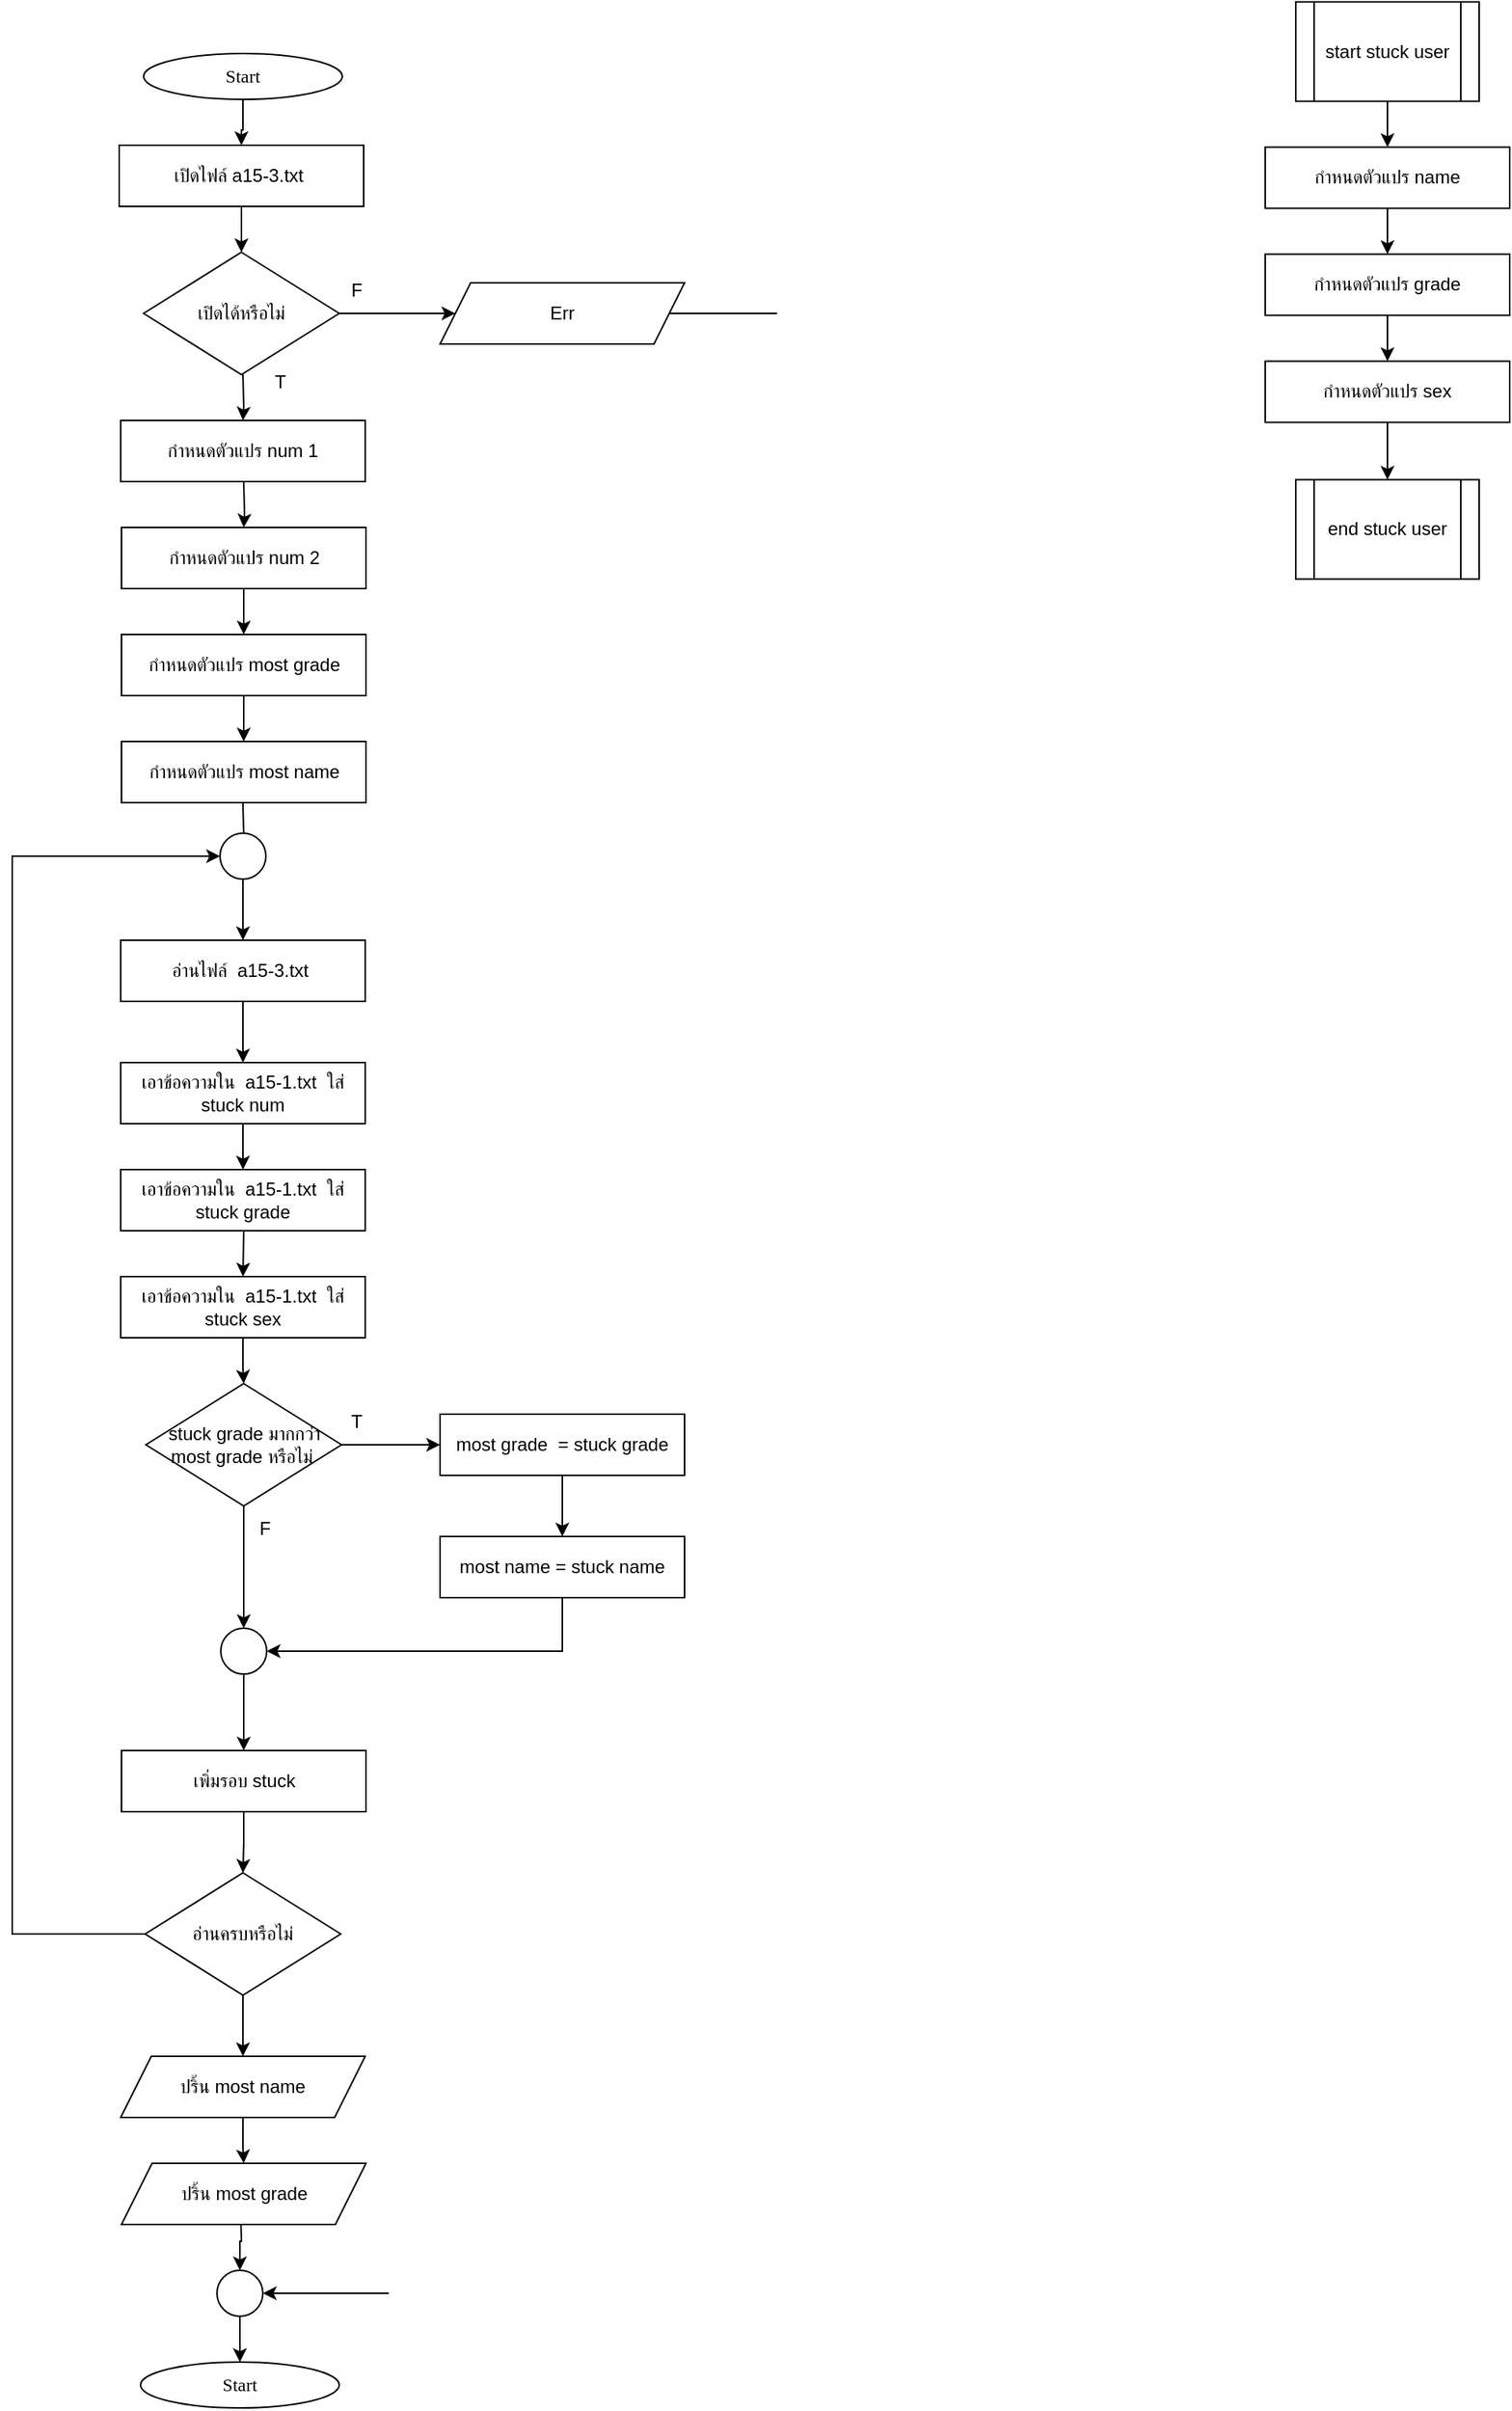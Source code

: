 <mxfile version="25.0.3">
  <diagram name="Page-1" id="5L7ycaw2H0oaa92ox-Zj">
    <mxGraphModel dx="3827" dy="2714" grid="1" gridSize="10" guides="1" tooltips="1" connect="1" arrows="1" fold="1" page="1" pageScale="1" pageWidth="850" pageHeight="1100" math="0" shadow="0">
      <root>
        <mxCell id="0" />
        <mxCell id="1" parent="0" />
        <mxCell id="ogAUvbK4PANWK9_vHTJE-1" value="" style="edgeStyle=orthogonalEdgeStyle;rounded=0;orthogonalLoop=1;jettySize=auto;html=1;" edge="1" parent="1" source="ogAUvbK4PANWK9_vHTJE-2" target="ogAUvbK4PANWK9_vHTJE-4">
          <mxGeometry relative="1" as="geometry" />
        </mxCell>
        <mxCell id="ogAUvbK4PANWK9_vHTJE-2" value="&lt;font data-font-src=&quot;https://fonts.googleapis.com/css?family=Sarabun&quot; face=&quot;Sarabun&quot;&gt;Start&lt;/font&gt;" style="ellipse;whiteSpace=wrap;html=1;" vertex="1" parent="1">
          <mxGeometry x="-664.0" y="-1040" width="130" height="30" as="geometry" />
        </mxCell>
        <mxCell id="ogAUvbK4PANWK9_vHTJE-3" value="" style="edgeStyle=orthogonalEdgeStyle;rounded=0;orthogonalLoop=1;jettySize=auto;html=1;" edge="1" parent="1" source="ogAUvbK4PANWK9_vHTJE-4" target="ogAUvbK4PANWK9_vHTJE-7">
          <mxGeometry relative="1" as="geometry" />
        </mxCell>
        <mxCell id="ogAUvbK4PANWK9_vHTJE-4" value="เปิดไฟล์&amp;nbsp;a15-3.txt&amp;nbsp;&lt;span style=&quot;color: rgba(0, 0, 0, 0); font-family: monospace; font-size: 0px; text-align: start; text-wrap-mode: nowrap;&quot;&gt;%3CmxGraphModel%3E%3Croot%3E%3CmxCell%20id%3D%220%22%2F%3E%3CmxCell%20id%3D%221%22%20parent%3D%220%22%2F%3E%3CmxCell%20id%3D%222%22%20value%3D%22%E0%B8%81%E0%B8%B3%E0%B8%AB%E0%B8%99%E0%B8%94%E0%B8%95%E0%B8%B1%E0%B8%A7%E0%B9%81%E0%B8%9B%E0%B8%A3%20arr%22%20style%3D%22rounded%3D0%3BwhiteSpace%3Dwrap%3Bhtml%3D1%3B%22%20vertex%3D%221%22%20parent%3D%221%22%3E%3CmxGeometry%20x%3D%22-680%22%20y%3D%22-980%22%20width%3D%22160%22%20height%3D%2240%22%20as%3D%22geometry%22%2F%3E%3C%2FmxCell%3E%3C%2Froot%3E%3C%2FmxGraphModel%3E&lt;/span&gt;" style="rounded=0;whiteSpace=wrap;html=1;" vertex="1" parent="1">
          <mxGeometry x="-680" y="-980" width="160" height="40" as="geometry" />
        </mxCell>
        <mxCell id="ogAUvbK4PANWK9_vHTJE-6" value="" style="edgeStyle=orthogonalEdgeStyle;rounded=0;orthogonalLoop=1;jettySize=auto;html=1;" edge="1" parent="1" source="ogAUvbK4PANWK9_vHTJE-7" target="ogAUvbK4PANWK9_vHTJE-16">
          <mxGeometry relative="1" as="geometry" />
        </mxCell>
        <mxCell id="ogAUvbK4PANWK9_vHTJE-7" value="เปิดได้หรือไม่" style="rhombus;whiteSpace=wrap;html=1;" vertex="1" parent="1">
          <mxGeometry x="-664" y="-910" width="128" height="80" as="geometry" />
        </mxCell>
        <mxCell id="ogAUvbK4PANWK9_vHTJE-10" value="" style="edgeStyle=orthogonalEdgeStyle;rounded=0;orthogonalLoop=1;jettySize=auto;html=1;" edge="1" parent="1" source="ogAUvbK4PANWK9_vHTJE-11" target="ogAUvbK4PANWK9_vHTJE-13">
          <mxGeometry relative="1" as="geometry" />
        </mxCell>
        <mxCell id="ogAUvbK4PANWK9_vHTJE-11" value="อ่านไฟล์&amp;nbsp;&amp;nbsp;a15-3.txt&amp;nbsp;" style="rounded=0;whiteSpace=wrap;html=1;" vertex="1" parent="1">
          <mxGeometry x="-679" y="-460" width="160" height="40" as="geometry" />
        </mxCell>
        <mxCell id="ogAUvbK4PANWK9_vHTJE-12" value="" style="edgeStyle=orthogonalEdgeStyle;rounded=0;orthogonalLoop=1;jettySize=auto;html=1;" edge="1" parent="1" source="ogAUvbK4PANWK9_vHTJE-13">
          <mxGeometry relative="1" as="geometry">
            <mxPoint x="-598.98" y="-310" as="targetPoint" />
          </mxGeometry>
        </mxCell>
        <mxCell id="ogAUvbK4PANWK9_vHTJE-13" value="เอาข้อความใน&amp;nbsp;&amp;nbsp;a15-1.txt&amp;nbsp; ใส่ stuck num" style="rounded=0;whiteSpace=wrap;html=1;" vertex="1" parent="1">
          <mxGeometry x="-679" y="-380" width="160" height="40" as="geometry" />
        </mxCell>
        <mxCell id="ogAUvbK4PANWK9_vHTJE-88" style="edgeStyle=orthogonalEdgeStyle;rounded=0;orthogonalLoop=1;jettySize=auto;html=1;entryX=1;entryY=0.5;entryDx=0;entryDy=0;" edge="1" parent="1" source="ogAUvbK4PANWK9_vHTJE-16" target="ogAUvbK4PANWK9_vHTJE-19">
          <mxGeometry relative="1" as="geometry">
            <Array as="points">
              <mxPoint x="-230" y="-870" />
              <mxPoint x="-230" y="425" />
            </Array>
          </mxGeometry>
        </mxCell>
        <mxCell id="ogAUvbK4PANWK9_vHTJE-16" value="Err" style="rounded=0;whiteSpace=wrap;html=1;shape=parallelogram;perimeter=parallelogramPerimeter;fixedSize=1;" vertex="1" parent="1">
          <mxGeometry x="-470" y="-890" width="160" height="40" as="geometry" />
        </mxCell>
        <mxCell id="ogAUvbK4PANWK9_vHTJE-17" value="&lt;font data-font-src=&quot;https://fonts.googleapis.com/css?family=Sarabun&quot; face=&quot;Sarabun&quot;&gt;Start&lt;/font&gt;" style="ellipse;whiteSpace=wrap;html=1;" vertex="1" parent="1">
          <mxGeometry x="-666.0" y="470" width="130" height="30" as="geometry" />
        </mxCell>
        <mxCell id="ogAUvbK4PANWK9_vHTJE-18" value="" style="edgeStyle=orthogonalEdgeStyle;rounded=0;orthogonalLoop=1;jettySize=auto;html=1;" edge="1" parent="1" source="ogAUvbK4PANWK9_vHTJE-19">
          <mxGeometry relative="1" as="geometry">
            <mxPoint x="-601.0" y="470" as="targetPoint" />
          </mxGeometry>
        </mxCell>
        <mxCell id="ogAUvbK4PANWK9_vHTJE-19" value="" style="ellipse;whiteSpace=wrap;html=1;aspect=fixed;" vertex="1" parent="1">
          <mxGeometry x="-616" y="410" width="30" height="30" as="geometry" />
        </mxCell>
        <mxCell id="ogAUvbK4PANWK9_vHTJE-20" value="" style="edgeStyle=orthogonalEdgeStyle;rounded=0;orthogonalLoop=1;jettySize=auto;html=1;" edge="1" parent="1" target="ogAUvbK4PANWK9_vHTJE-21">
          <mxGeometry relative="1" as="geometry">
            <mxPoint x="-599" y="-830" as="sourcePoint" />
          </mxGeometry>
        </mxCell>
        <mxCell id="ogAUvbK4PANWK9_vHTJE-21" value="กำหนดตัวแปร num 1" style="rounded=0;whiteSpace=wrap;html=1;" vertex="1" parent="1">
          <mxGeometry x="-679" y="-800" width="160" height="40" as="geometry" />
        </mxCell>
        <mxCell id="ogAUvbK4PANWK9_vHTJE-27" value="" style="edgeStyle=orthogonalEdgeStyle;rounded=0;orthogonalLoop=1;jettySize=auto;html=1;" edge="1" target="ogAUvbK4PANWK9_vHTJE-28" parent="1">
          <mxGeometry relative="1" as="geometry">
            <mxPoint x="-598.5" y="-760" as="sourcePoint" />
          </mxGeometry>
        </mxCell>
        <mxCell id="ogAUvbK4PANWK9_vHTJE-34" value="" style="edgeStyle=orthogonalEdgeStyle;rounded=0;orthogonalLoop=1;jettySize=auto;html=1;" edge="1" parent="1" target="ogAUvbK4PANWK9_vHTJE-33">
          <mxGeometry relative="1" as="geometry">
            <mxPoint x="-599.038" y="-550" as="sourcePoint" />
          </mxGeometry>
        </mxCell>
        <mxCell id="ogAUvbK4PANWK9_vHTJE-49" value="" style="edgeStyle=orthogonalEdgeStyle;rounded=0;orthogonalLoop=1;jettySize=auto;html=1;" edge="1" parent="1" source="ogAUvbK4PANWK9_vHTJE-28" target="ogAUvbK4PANWK9_vHTJE-48">
          <mxGeometry relative="1" as="geometry" />
        </mxCell>
        <mxCell id="ogAUvbK4PANWK9_vHTJE-28" value="กำหนดตัวแปร num 2" style="rounded=0;whiteSpace=wrap;html=1;" vertex="1" parent="1">
          <mxGeometry x="-678.5" y="-730" width="160" height="40" as="geometry" />
        </mxCell>
        <mxCell id="ogAUvbK4PANWK9_vHTJE-82" style="edgeStyle=orthogonalEdgeStyle;rounded=0;orthogonalLoop=1;jettySize=auto;html=1;entryX=0;entryY=0.5;entryDx=0;entryDy=0;" edge="1" parent="1" source="ogAUvbK4PANWK9_vHTJE-30" target="ogAUvbK4PANWK9_vHTJE-33">
          <mxGeometry relative="1" as="geometry">
            <Array as="points">
              <mxPoint x="-750" y="190" />
              <mxPoint x="-750" y="-515" />
            </Array>
          </mxGeometry>
        </mxCell>
        <mxCell id="ogAUvbK4PANWK9_vHTJE-85" value="" style="edgeStyle=orthogonalEdgeStyle;rounded=0;orthogonalLoop=1;jettySize=auto;html=1;" edge="1" parent="1" source="ogAUvbK4PANWK9_vHTJE-30" target="ogAUvbK4PANWK9_vHTJE-84">
          <mxGeometry relative="1" as="geometry" />
        </mxCell>
        <mxCell id="ogAUvbK4PANWK9_vHTJE-30" value="อ่านครบหรือไม่" style="rhombus;whiteSpace=wrap;html=1;" vertex="1" parent="1">
          <mxGeometry x="-663" y="150" width="128" height="80" as="geometry" />
        </mxCell>
        <mxCell id="ogAUvbK4PANWK9_vHTJE-37" value="" style="edgeStyle=orthogonalEdgeStyle;rounded=0;orthogonalLoop=1;jettySize=auto;html=1;" edge="1" parent="1" source="ogAUvbK4PANWK9_vHTJE-33" target="ogAUvbK4PANWK9_vHTJE-11">
          <mxGeometry relative="1" as="geometry" />
        </mxCell>
        <mxCell id="ogAUvbK4PANWK9_vHTJE-33" value="" style="ellipse;whiteSpace=wrap;html=1;aspect=fixed;" vertex="1" parent="1">
          <mxGeometry x="-614" y="-530" width="30" height="30" as="geometry" />
        </mxCell>
        <mxCell id="ogAUvbK4PANWK9_vHTJE-40" value="T" style="text;html=1;align=center;verticalAlign=middle;resizable=0;points=[];autosize=1;strokeColor=none;fillColor=none;" vertex="1" parent="1">
          <mxGeometry x="-590" y="-840" width="30" height="30" as="geometry" />
        </mxCell>
        <mxCell id="ogAUvbK4PANWK9_vHTJE-41" value="F" style="text;html=1;align=center;verticalAlign=middle;resizable=0;points=[];autosize=1;strokeColor=none;fillColor=none;" vertex="1" parent="1">
          <mxGeometry x="-540" y="-900" width="30" height="30" as="geometry" />
        </mxCell>
        <mxCell id="ogAUvbK4PANWK9_vHTJE-46" value="" style="edgeStyle=orthogonalEdgeStyle;rounded=0;orthogonalLoop=1;jettySize=auto;html=1;" edge="1" parent="1" target="ogAUvbK4PANWK9_vHTJE-19">
          <mxGeometry relative="1" as="geometry">
            <mxPoint x="-600.545" y="370.0" as="sourcePoint" />
          </mxGeometry>
        </mxCell>
        <mxCell id="ogAUvbK4PANWK9_vHTJE-61" value="" style="edgeStyle=orthogonalEdgeStyle;rounded=0;orthogonalLoop=1;jettySize=auto;html=1;" edge="1" parent="1" source="ogAUvbK4PANWK9_vHTJE-48" target="ogAUvbK4PANWK9_vHTJE-60">
          <mxGeometry relative="1" as="geometry" />
        </mxCell>
        <mxCell id="ogAUvbK4PANWK9_vHTJE-48" value="กำหนดตัวแปร most grade" style="rounded=0;whiteSpace=wrap;html=1;" vertex="1" parent="1">
          <mxGeometry x="-678.5" y="-660" width="160" height="40" as="geometry" />
        </mxCell>
        <mxCell id="ogAUvbK4PANWK9_vHTJE-53" value="" style="edgeStyle=orthogonalEdgeStyle;rounded=0;orthogonalLoop=1;jettySize=auto;html=1;" edge="1" parent="1" source="ogAUvbK4PANWK9_vHTJE-51" target="ogAUvbK4PANWK9_vHTJE-52">
          <mxGeometry relative="1" as="geometry" />
        </mxCell>
        <mxCell id="ogAUvbK4PANWK9_vHTJE-51" value="start stuck user" style="shape=process;whiteSpace=wrap;html=1;backgroundOutline=1;" vertex="1" parent="1">
          <mxGeometry x="90" y="-1073.75" width="120" height="65" as="geometry" />
        </mxCell>
        <mxCell id="ogAUvbK4PANWK9_vHTJE-55" value="" style="edgeStyle=orthogonalEdgeStyle;rounded=0;orthogonalLoop=1;jettySize=auto;html=1;" edge="1" parent="1" source="ogAUvbK4PANWK9_vHTJE-52" target="ogAUvbK4PANWK9_vHTJE-54">
          <mxGeometry relative="1" as="geometry" />
        </mxCell>
        <mxCell id="ogAUvbK4PANWK9_vHTJE-52" value="กำหนดตัวแปร name" style="rounded=0;whiteSpace=wrap;html=1;" vertex="1" parent="1">
          <mxGeometry x="70" y="-978.75" width="160" height="40" as="geometry" />
        </mxCell>
        <mxCell id="ogAUvbK4PANWK9_vHTJE-57" value="" style="edgeStyle=orthogonalEdgeStyle;rounded=0;orthogonalLoop=1;jettySize=auto;html=1;" edge="1" parent="1" source="ogAUvbK4PANWK9_vHTJE-54" target="ogAUvbK4PANWK9_vHTJE-56">
          <mxGeometry relative="1" as="geometry" />
        </mxCell>
        <mxCell id="ogAUvbK4PANWK9_vHTJE-54" value="กำหนดตัวแปร grade" style="rounded=0;whiteSpace=wrap;html=1;" vertex="1" parent="1">
          <mxGeometry x="70" y="-908.75" width="160" height="40" as="geometry" />
        </mxCell>
        <mxCell id="ogAUvbK4PANWK9_vHTJE-59" value="" style="edgeStyle=orthogonalEdgeStyle;rounded=0;orthogonalLoop=1;jettySize=auto;html=1;" edge="1" parent="1" source="ogAUvbK4PANWK9_vHTJE-56" target="ogAUvbK4PANWK9_vHTJE-58">
          <mxGeometry relative="1" as="geometry" />
        </mxCell>
        <mxCell id="ogAUvbK4PANWK9_vHTJE-56" value="กำหนดตัวแปร sex" style="rounded=0;whiteSpace=wrap;html=1;" vertex="1" parent="1">
          <mxGeometry x="70" y="-838.75" width="160" height="40" as="geometry" />
        </mxCell>
        <mxCell id="ogAUvbK4PANWK9_vHTJE-58" value="end stuck user" style="shape=process;whiteSpace=wrap;html=1;backgroundOutline=1;" vertex="1" parent="1">
          <mxGeometry x="90" y="-761.25" width="120" height="65" as="geometry" />
        </mxCell>
        <mxCell id="ogAUvbK4PANWK9_vHTJE-60" value="กำหนดตัวแปร most name" style="rounded=0;whiteSpace=wrap;html=1;" vertex="1" parent="1">
          <mxGeometry x="-678.5" y="-590" width="160" height="40" as="geometry" />
        </mxCell>
        <mxCell id="ogAUvbK4PANWK9_vHTJE-62" value="เอาข้อความใน&amp;nbsp;&amp;nbsp;a15-1.txt&amp;nbsp; ใส่ stuck grade" style="rounded=0;whiteSpace=wrap;html=1;" vertex="1" parent="1">
          <mxGeometry x="-679" y="-310" width="160" height="40" as="geometry" />
        </mxCell>
        <mxCell id="ogAUvbK4PANWK9_vHTJE-63" value="" style="edgeStyle=orthogonalEdgeStyle;rounded=0;orthogonalLoop=1;jettySize=auto;html=1;" edge="1" parent="1">
          <mxGeometry relative="1" as="geometry">
            <mxPoint x="-598.5" y="-270" as="sourcePoint" />
            <mxPoint x="-598.98" y="-240" as="targetPoint" />
          </mxGeometry>
        </mxCell>
        <mxCell id="ogAUvbK4PANWK9_vHTJE-66" value="" style="edgeStyle=orthogonalEdgeStyle;rounded=0;orthogonalLoop=1;jettySize=auto;html=1;" edge="1" parent="1" source="ogAUvbK4PANWK9_vHTJE-64" target="ogAUvbK4PANWK9_vHTJE-65">
          <mxGeometry relative="1" as="geometry" />
        </mxCell>
        <mxCell id="ogAUvbK4PANWK9_vHTJE-64" value="เอาข้อความใน&amp;nbsp;&amp;nbsp;a15-1.txt&amp;nbsp; ใส่ stuck sex" style="rounded=0;whiteSpace=wrap;html=1;" vertex="1" parent="1">
          <mxGeometry x="-679" y="-240" width="160" height="40" as="geometry" />
        </mxCell>
        <mxCell id="ogAUvbK4PANWK9_vHTJE-68" value="" style="edgeStyle=orthogonalEdgeStyle;rounded=0;orthogonalLoop=1;jettySize=auto;html=1;" edge="1" parent="1" source="ogAUvbK4PANWK9_vHTJE-65" target="ogAUvbK4PANWK9_vHTJE-67">
          <mxGeometry relative="1" as="geometry" />
        </mxCell>
        <mxCell id="ogAUvbK4PANWK9_vHTJE-76" value="" style="edgeStyle=orthogonalEdgeStyle;rounded=0;orthogonalLoop=1;jettySize=auto;html=1;" edge="1" parent="1" source="ogAUvbK4PANWK9_vHTJE-65" target="ogAUvbK4PANWK9_vHTJE-74">
          <mxGeometry relative="1" as="geometry" />
        </mxCell>
        <mxCell id="ogAUvbK4PANWK9_vHTJE-65" value="stuck grade มากกว่า&lt;br&gt;&lt;div&gt;&lt;span style=&quot;background-color: initial;&quot;&gt;most grade หรือไม่&lt;/span&gt;&amp;nbsp;&lt;/div&gt;" style="rhombus;whiteSpace=wrap;html=1;" vertex="1" parent="1">
          <mxGeometry x="-662.5" y="-170" width="128" height="80" as="geometry" />
        </mxCell>
        <mxCell id="ogAUvbK4PANWK9_vHTJE-70" value="" style="edgeStyle=orthogonalEdgeStyle;rounded=0;orthogonalLoop=1;jettySize=auto;html=1;" edge="1" parent="1" source="ogAUvbK4PANWK9_vHTJE-67" target="ogAUvbK4PANWK9_vHTJE-69">
          <mxGeometry relative="1" as="geometry" />
        </mxCell>
        <mxCell id="ogAUvbK4PANWK9_vHTJE-67" value="most grade&amp;nbsp; = stuck grade" style="rounded=0;whiteSpace=wrap;html=1;" vertex="1" parent="1">
          <mxGeometry x="-470" y="-150" width="160" height="40" as="geometry" />
        </mxCell>
        <mxCell id="ogAUvbK4PANWK9_vHTJE-78" style="edgeStyle=orthogonalEdgeStyle;rounded=0;orthogonalLoop=1;jettySize=auto;html=1;entryX=1;entryY=0.5;entryDx=0;entryDy=0;" edge="1" parent="1" source="ogAUvbK4PANWK9_vHTJE-69" target="ogAUvbK4PANWK9_vHTJE-74">
          <mxGeometry relative="1" as="geometry">
            <Array as="points">
              <mxPoint x="-390" y="5" />
            </Array>
          </mxGeometry>
        </mxCell>
        <mxCell id="ogAUvbK4PANWK9_vHTJE-69" value="most name = stuck name" style="rounded=0;whiteSpace=wrap;html=1;" vertex="1" parent="1">
          <mxGeometry x="-470" y="-70" width="160" height="40" as="geometry" />
        </mxCell>
        <mxCell id="ogAUvbK4PANWK9_vHTJE-81" value="" style="edgeStyle=orthogonalEdgeStyle;rounded=0;orthogonalLoop=1;jettySize=auto;html=1;" edge="1" parent="1" source="ogAUvbK4PANWK9_vHTJE-71" target="ogAUvbK4PANWK9_vHTJE-30">
          <mxGeometry relative="1" as="geometry" />
        </mxCell>
        <mxCell id="ogAUvbK4PANWK9_vHTJE-71" value="เพิ่มรอบ stuck" style="rounded=0;whiteSpace=wrap;html=1;" vertex="1" parent="1">
          <mxGeometry x="-678.5" y="70" width="160" height="40" as="geometry" />
        </mxCell>
        <mxCell id="ogAUvbK4PANWK9_vHTJE-77" value="" style="edgeStyle=orthogonalEdgeStyle;rounded=0;orthogonalLoop=1;jettySize=auto;html=1;" edge="1" parent="1" source="ogAUvbK4PANWK9_vHTJE-74" target="ogAUvbK4PANWK9_vHTJE-71">
          <mxGeometry relative="1" as="geometry" />
        </mxCell>
        <mxCell id="ogAUvbK4PANWK9_vHTJE-74" value="" style="ellipse;whiteSpace=wrap;html=1;aspect=fixed;" vertex="1" parent="1">
          <mxGeometry x="-613.5" y="-10" width="30" height="30" as="geometry" />
        </mxCell>
        <mxCell id="ogAUvbK4PANWK9_vHTJE-79" value="T" style="text;html=1;align=center;verticalAlign=middle;resizable=0;points=[];autosize=1;strokeColor=none;fillColor=none;" vertex="1" parent="1">
          <mxGeometry x="-540" y="-160" width="30" height="30" as="geometry" />
        </mxCell>
        <mxCell id="ogAUvbK4PANWK9_vHTJE-80" value="F" style="text;html=1;align=center;verticalAlign=middle;resizable=0;points=[];autosize=1;strokeColor=none;fillColor=none;" vertex="1" parent="1">
          <mxGeometry x="-600" y="-90" width="30" height="30" as="geometry" />
        </mxCell>
        <mxCell id="ogAUvbK4PANWK9_vHTJE-87" value="" style="edgeStyle=orthogonalEdgeStyle;rounded=0;orthogonalLoop=1;jettySize=auto;html=1;" edge="1" parent="1" source="ogAUvbK4PANWK9_vHTJE-84" target="ogAUvbK4PANWK9_vHTJE-86">
          <mxGeometry relative="1" as="geometry" />
        </mxCell>
        <mxCell id="ogAUvbK4PANWK9_vHTJE-84" value="ปริ้น most name" style="rounded=0;whiteSpace=wrap;html=1;shape=parallelogram;perimeter=parallelogramPerimeter;fixedSize=1;" vertex="1" parent="1">
          <mxGeometry x="-679" y="270" width="160" height="40" as="geometry" />
        </mxCell>
        <mxCell id="ogAUvbK4PANWK9_vHTJE-86" value="ปริ้น most grade" style="rounded=0;whiteSpace=wrap;html=1;shape=parallelogram;perimeter=parallelogramPerimeter;fixedSize=1;" vertex="1" parent="1">
          <mxGeometry x="-678.5" y="340" width="160" height="40" as="geometry" />
        </mxCell>
      </root>
    </mxGraphModel>
  </diagram>
</mxfile>
